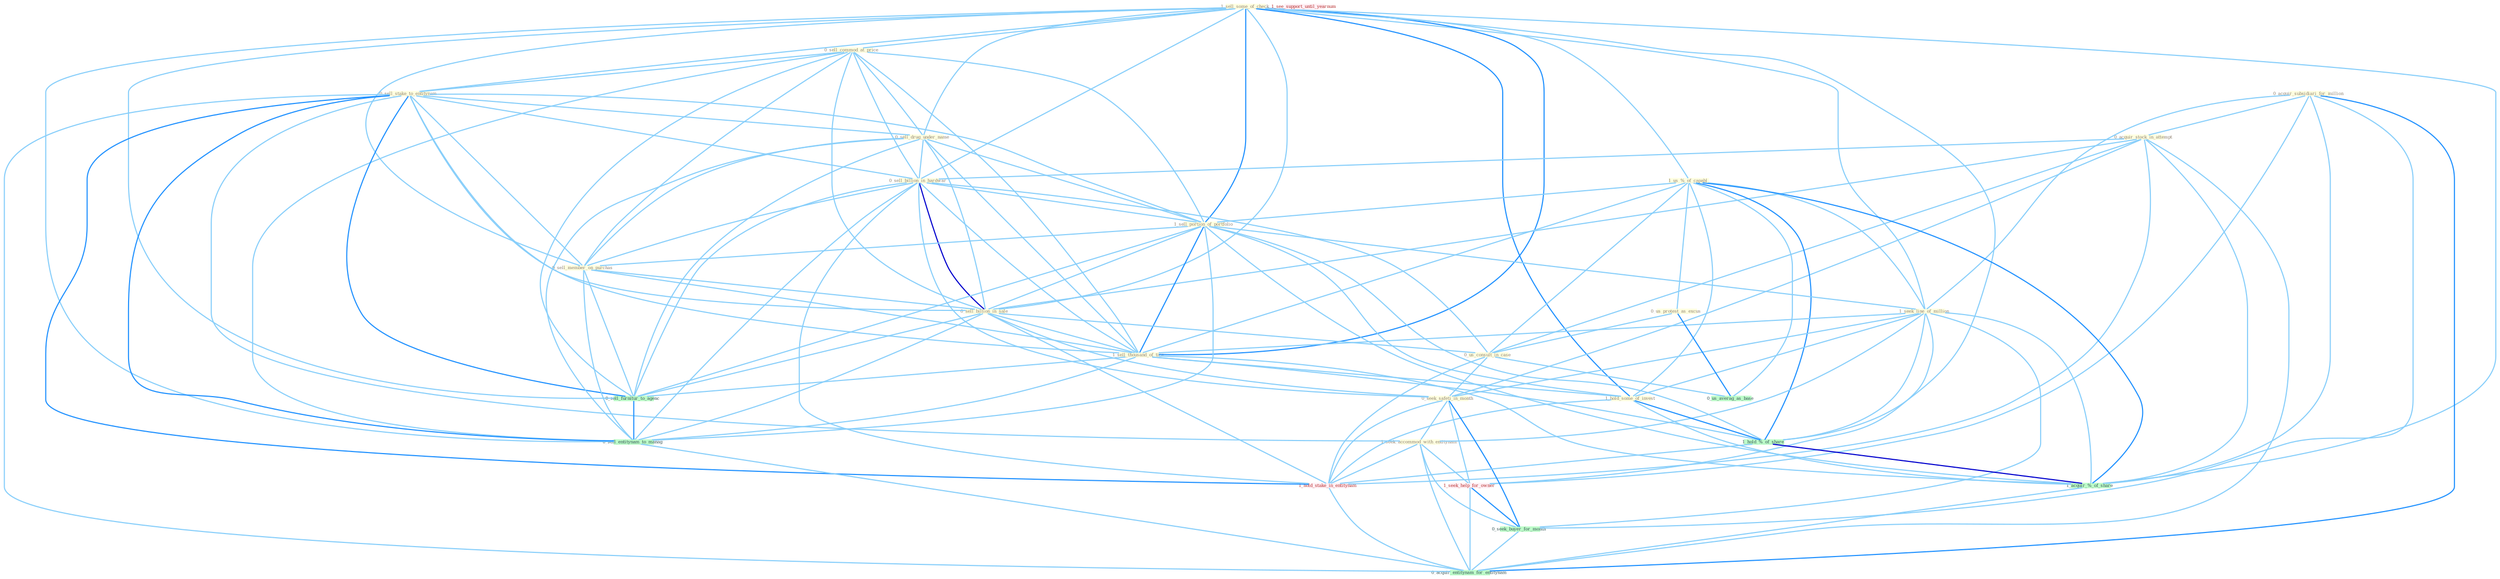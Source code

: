 Graph G{ 
    node
    [shape=polygon,style=filled,width=.5,height=.06,color="#BDFCC9",fixedsize=true,fontsize=4,
    fontcolor="#2f4f4f"];
    {node
    [color="#ffffe0", fontcolor="#8b7d6b"] "1_sell_some_of_check " "0_sell_commod_at_price " "0_acquir_subsidiari_for_million " "0_sell_stake_to_entitynam " "0_sell_drug_under_name " "0_acquir_stock_in_attempt " "0_sell_billion_in_hardwar " "1_us_%_of_capabl " "1_sell_portion_of_portfolio " "1_seek_line_of_million " "0_sell_member_on_purchas " "0_us_protest_as_excus " "0_sell_billion_in_sale " "1_sell_thousand_of_tire " "1_hold_some_of_invest " "0_us_consult_in_case " "0_seek_safeti_in_month " "1_seek_accommod_with_entitynam "}
{node [color="#fff0f5", fontcolor="#b22222"] "1_hold_stake_in_entitynam " "1_seek_help_for_owner " "1_see_support_until_yearnum "}
edge [color="#B0E2FF"];

	"1_sell_some_of_check " -- "0_sell_commod_at_price " [w="1", color="#87cefa" ];
	"1_sell_some_of_check " -- "0_sell_stake_to_entitynam " [w="1", color="#87cefa" ];
	"1_sell_some_of_check " -- "0_sell_drug_under_name " [w="1", color="#87cefa" ];
	"1_sell_some_of_check " -- "0_sell_billion_in_hardwar " [w="1", color="#87cefa" ];
	"1_sell_some_of_check " -- "1_us_%_of_capabl " [w="1", color="#87cefa" ];
	"1_sell_some_of_check " -- "1_sell_portion_of_portfolio " [w="2", color="#1e90ff" , len=0.8];
	"1_sell_some_of_check " -- "1_seek_line_of_million " [w="1", color="#87cefa" ];
	"1_sell_some_of_check " -- "0_sell_member_on_purchas " [w="1", color="#87cefa" ];
	"1_sell_some_of_check " -- "0_sell_billion_in_sale " [w="1", color="#87cefa" ];
	"1_sell_some_of_check " -- "1_sell_thousand_of_tire " [w="2", color="#1e90ff" , len=0.8];
	"1_sell_some_of_check " -- "1_hold_some_of_invest " [w="2", color="#1e90ff" , len=0.8];
	"1_sell_some_of_check " -- "1_hold_%_of_share " [w="1", color="#87cefa" ];
	"1_sell_some_of_check " -- "1_acquir_%_of_share " [w="1", color="#87cefa" ];
	"1_sell_some_of_check " -- "0_sell_furnitur_to_agenc " [w="1", color="#87cefa" ];
	"1_sell_some_of_check " -- "0_sell_entitynam_to_manag " [w="1", color="#87cefa" ];
	"0_sell_commod_at_price " -- "0_sell_stake_to_entitynam " [w="1", color="#87cefa" ];
	"0_sell_commod_at_price " -- "0_sell_drug_under_name " [w="1", color="#87cefa" ];
	"0_sell_commod_at_price " -- "0_sell_billion_in_hardwar " [w="1", color="#87cefa" ];
	"0_sell_commod_at_price " -- "1_sell_portion_of_portfolio " [w="1", color="#87cefa" ];
	"0_sell_commod_at_price " -- "0_sell_member_on_purchas " [w="1", color="#87cefa" ];
	"0_sell_commod_at_price " -- "0_sell_billion_in_sale " [w="1", color="#87cefa" ];
	"0_sell_commod_at_price " -- "1_sell_thousand_of_tire " [w="1", color="#87cefa" ];
	"0_sell_commod_at_price " -- "0_sell_furnitur_to_agenc " [w="1", color="#87cefa" ];
	"0_sell_commod_at_price " -- "0_sell_entitynam_to_manag " [w="1", color="#87cefa" ];
	"0_acquir_subsidiari_for_million " -- "0_acquir_stock_in_attempt " [w="1", color="#87cefa" ];
	"0_acquir_subsidiari_for_million " -- "1_seek_line_of_million " [w="1", color="#87cefa" ];
	"0_acquir_subsidiari_for_million " -- "1_seek_help_for_owner " [w="1", color="#87cefa" ];
	"0_acquir_subsidiari_for_million " -- "0_seek_buyer_for_month " [w="1", color="#87cefa" ];
	"0_acquir_subsidiari_for_million " -- "1_acquir_%_of_share " [w="1", color="#87cefa" ];
	"0_acquir_subsidiari_for_million " -- "0_acquir_entitynam_for_entitynam " [w="2", color="#1e90ff" , len=0.8];
	"0_sell_stake_to_entitynam " -- "0_sell_drug_under_name " [w="1", color="#87cefa" ];
	"0_sell_stake_to_entitynam " -- "0_sell_billion_in_hardwar " [w="1", color="#87cefa" ];
	"0_sell_stake_to_entitynam " -- "1_sell_portion_of_portfolio " [w="1", color="#87cefa" ];
	"0_sell_stake_to_entitynam " -- "0_sell_member_on_purchas " [w="1", color="#87cefa" ];
	"0_sell_stake_to_entitynam " -- "0_sell_billion_in_sale " [w="1", color="#87cefa" ];
	"0_sell_stake_to_entitynam " -- "1_sell_thousand_of_tire " [w="1", color="#87cefa" ];
	"0_sell_stake_to_entitynam " -- "1_seek_accommod_with_entitynam " [w="1", color="#87cefa" ];
	"0_sell_stake_to_entitynam " -- "1_hold_stake_in_entitynam " [w="2", color="#1e90ff" , len=0.8];
	"0_sell_stake_to_entitynam " -- "0_sell_furnitur_to_agenc " [w="2", color="#1e90ff" , len=0.8];
	"0_sell_stake_to_entitynam " -- "0_sell_entitynam_to_manag " [w="2", color="#1e90ff" , len=0.8];
	"0_sell_stake_to_entitynam " -- "0_acquir_entitynam_for_entitynam " [w="1", color="#87cefa" ];
	"0_sell_drug_under_name " -- "0_sell_billion_in_hardwar " [w="1", color="#87cefa" ];
	"0_sell_drug_under_name " -- "1_sell_portion_of_portfolio " [w="1", color="#87cefa" ];
	"0_sell_drug_under_name " -- "0_sell_member_on_purchas " [w="1", color="#87cefa" ];
	"0_sell_drug_under_name " -- "0_sell_billion_in_sale " [w="1", color="#87cefa" ];
	"0_sell_drug_under_name " -- "1_sell_thousand_of_tire " [w="1", color="#87cefa" ];
	"0_sell_drug_under_name " -- "0_sell_furnitur_to_agenc " [w="1", color="#87cefa" ];
	"0_sell_drug_under_name " -- "0_sell_entitynam_to_manag " [w="1", color="#87cefa" ];
	"0_acquir_stock_in_attempt " -- "0_sell_billion_in_hardwar " [w="1", color="#87cefa" ];
	"0_acquir_stock_in_attempt " -- "0_sell_billion_in_sale " [w="1", color="#87cefa" ];
	"0_acquir_stock_in_attempt " -- "0_us_consult_in_case " [w="1", color="#87cefa" ];
	"0_acquir_stock_in_attempt " -- "0_seek_safeti_in_month " [w="1", color="#87cefa" ];
	"0_acquir_stock_in_attempt " -- "1_hold_stake_in_entitynam " [w="1", color="#87cefa" ];
	"0_acquir_stock_in_attempt " -- "1_acquir_%_of_share " [w="1", color="#87cefa" ];
	"0_acquir_stock_in_attempt " -- "0_acquir_entitynam_for_entitynam " [w="1", color="#87cefa" ];
	"0_sell_billion_in_hardwar " -- "1_sell_portion_of_portfolio " [w="1", color="#87cefa" ];
	"0_sell_billion_in_hardwar " -- "0_sell_member_on_purchas " [w="1", color="#87cefa" ];
	"0_sell_billion_in_hardwar " -- "0_sell_billion_in_sale " [w="3", color="#0000cd" , len=0.6];
	"0_sell_billion_in_hardwar " -- "1_sell_thousand_of_tire " [w="1", color="#87cefa" ];
	"0_sell_billion_in_hardwar " -- "0_us_consult_in_case " [w="1", color="#87cefa" ];
	"0_sell_billion_in_hardwar " -- "0_seek_safeti_in_month " [w="1", color="#87cefa" ];
	"0_sell_billion_in_hardwar " -- "1_hold_stake_in_entitynam " [w="1", color="#87cefa" ];
	"0_sell_billion_in_hardwar " -- "0_sell_furnitur_to_agenc " [w="1", color="#87cefa" ];
	"0_sell_billion_in_hardwar " -- "0_sell_entitynam_to_manag " [w="1", color="#87cefa" ];
	"1_us_%_of_capabl " -- "1_sell_portion_of_portfolio " [w="1", color="#87cefa" ];
	"1_us_%_of_capabl " -- "1_seek_line_of_million " [w="1", color="#87cefa" ];
	"1_us_%_of_capabl " -- "0_us_protest_as_excus " [w="1", color="#87cefa" ];
	"1_us_%_of_capabl " -- "1_sell_thousand_of_tire " [w="1", color="#87cefa" ];
	"1_us_%_of_capabl " -- "1_hold_some_of_invest " [w="1", color="#87cefa" ];
	"1_us_%_of_capabl " -- "0_us_consult_in_case " [w="1", color="#87cefa" ];
	"1_us_%_of_capabl " -- "1_hold_%_of_share " [w="2", color="#1e90ff" , len=0.8];
	"1_us_%_of_capabl " -- "1_acquir_%_of_share " [w="2", color="#1e90ff" , len=0.8];
	"1_us_%_of_capabl " -- "0_us_averag_as_base " [w="1", color="#87cefa" ];
	"1_sell_portion_of_portfolio " -- "1_seek_line_of_million " [w="1", color="#87cefa" ];
	"1_sell_portion_of_portfolio " -- "0_sell_member_on_purchas " [w="1", color="#87cefa" ];
	"1_sell_portion_of_portfolio " -- "0_sell_billion_in_sale " [w="1", color="#87cefa" ];
	"1_sell_portion_of_portfolio " -- "1_sell_thousand_of_tire " [w="2", color="#1e90ff" , len=0.8];
	"1_sell_portion_of_portfolio " -- "1_hold_some_of_invest " [w="1", color="#87cefa" ];
	"1_sell_portion_of_portfolio " -- "1_hold_%_of_share " [w="1", color="#87cefa" ];
	"1_sell_portion_of_portfolio " -- "1_acquir_%_of_share " [w="1", color="#87cefa" ];
	"1_sell_portion_of_portfolio " -- "0_sell_furnitur_to_agenc " [w="1", color="#87cefa" ];
	"1_sell_portion_of_portfolio " -- "0_sell_entitynam_to_manag " [w="1", color="#87cefa" ];
	"1_seek_line_of_million " -- "1_sell_thousand_of_tire " [w="1", color="#87cefa" ];
	"1_seek_line_of_million " -- "1_hold_some_of_invest " [w="1", color="#87cefa" ];
	"1_seek_line_of_million " -- "0_seek_safeti_in_month " [w="1", color="#87cefa" ];
	"1_seek_line_of_million " -- "1_seek_accommod_with_entitynam " [w="1", color="#87cefa" ];
	"1_seek_line_of_million " -- "1_hold_%_of_share " [w="1", color="#87cefa" ];
	"1_seek_line_of_million " -- "1_seek_help_for_owner " [w="1", color="#87cefa" ];
	"1_seek_line_of_million " -- "0_seek_buyer_for_month " [w="1", color="#87cefa" ];
	"1_seek_line_of_million " -- "1_acquir_%_of_share " [w="1", color="#87cefa" ];
	"0_sell_member_on_purchas " -- "0_sell_billion_in_sale " [w="1", color="#87cefa" ];
	"0_sell_member_on_purchas " -- "1_sell_thousand_of_tire " [w="1", color="#87cefa" ];
	"0_sell_member_on_purchas " -- "0_sell_furnitur_to_agenc " [w="1", color="#87cefa" ];
	"0_sell_member_on_purchas " -- "0_sell_entitynam_to_manag " [w="1", color="#87cefa" ];
	"0_us_protest_as_excus " -- "0_us_consult_in_case " [w="1", color="#87cefa" ];
	"0_us_protest_as_excus " -- "0_us_averag_as_base " [w="2", color="#1e90ff" , len=0.8];
	"0_sell_billion_in_sale " -- "1_sell_thousand_of_tire " [w="1", color="#87cefa" ];
	"0_sell_billion_in_sale " -- "0_us_consult_in_case " [w="1", color="#87cefa" ];
	"0_sell_billion_in_sale " -- "0_seek_safeti_in_month " [w="1", color="#87cefa" ];
	"0_sell_billion_in_sale " -- "1_hold_stake_in_entitynam " [w="1", color="#87cefa" ];
	"0_sell_billion_in_sale " -- "0_sell_furnitur_to_agenc " [w="1", color="#87cefa" ];
	"0_sell_billion_in_sale " -- "0_sell_entitynam_to_manag " [w="1", color="#87cefa" ];
	"1_sell_thousand_of_tire " -- "1_hold_some_of_invest " [w="1", color="#87cefa" ];
	"1_sell_thousand_of_tire " -- "1_hold_%_of_share " [w="1", color="#87cefa" ];
	"1_sell_thousand_of_tire " -- "1_acquir_%_of_share " [w="1", color="#87cefa" ];
	"1_sell_thousand_of_tire " -- "0_sell_furnitur_to_agenc " [w="1", color="#87cefa" ];
	"1_sell_thousand_of_tire " -- "0_sell_entitynam_to_manag " [w="1", color="#87cefa" ];
	"1_hold_some_of_invest " -- "1_hold_%_of_share " [w="2", color="#1e90ff" , len=0.8];
	"1_hold_some_of_invest " -- "1_hold_stake_in_entitynam " [w="1", color="#87cefa" ];
	"1_hold_some_of_invest " -- "1_acquir_%_of_share " [w="1", color="#87cefa" ];
	"0_us_consult_in_case " -- "0_seek_safeti_in_month " [w="1", color="#87cefa" ];
	"0_us_consult_in_case " -- "1_hold_stake_in_entitynam " [w="1", color="#87cefa" ];
	"0_us_consult_in_case " -- "0_us_averag_as_base " [w="1", color="#87cefa" ];
	"0_seek_safeti_in_month " -- "1_seek_accommod_with_entitynam " [w="1", color="#87cefa" ];
	"0_seek_safeti_in_month " -- "1_hold_stake_in_entitynam " [w="1", color="#87cefa" ];
	"0_seek_safeti_in_month " -- "1_seek_help_for_owner " [w="1", color="#87cefa" ];
	"0_seek_safeti_in_month " -- "0_seek_buyer_for_month " [w="2", color="#1e90ff" , len=0.8];
	"1_seek_accommod_with_entitynam " -- "1_hold_stake_in_entitynam " [w="1", color="#87cefa" ];
	"1_seek_accommod_with_entitynam " -- "1_seek_help_for_owner " [w="1", color="#87cefa" ];
	"1_seek_accommod_with_entitynam " -- "0_seek_buyer_for_month " [w="1", color="#87cefa" ];
	"1_seek_accommod_with_entitynam " -- "0_acquir_entitynam_for_entitynam " [w="1", color="#87cefa" ];
	"1_hold_%_of_share " -- "1_hold_stake_in_entitynam " [w="1", color="#87cefa" ];
	"1_hold_%_of_share " -- "1_acquir_%_of_share " [w="3", color="#0000cd" , len=0.6];
	"1_hold_stake_in_entitynam " -- "0_acquir_entitynam_for_entitynam " [w="1", color="#87cefa" ];
	"1_seek_help_for_owner " -- "0_seek_buyer_for_month " [w="2", color="#1e90ff" , len=0.8];
	"1_seek_help_for_owner " -- "0_acquir_entitynam_for_entitynam " [w="1", color="#87cefa" ];
	"0_seek_buyer_for_month " -- "0_acquir_entitynam_for_entitynam " [w="1", color="#87cefa" ];
	"1_acquir_%_of_share " -- "0_acquir_entitynam_for_entitynam " [w="1", color="#87cefa" ];
	"0_sell_furnitur_to_agenc " -- "0_sell_entitynam_to_manag " [w="2", color="#1e90ff" , len=0.8];
	"0_sell_entitynam_to_manag " -- "0_acquir_entitynam_for_entitynam " [w="1", color="#87cefa" ];
}